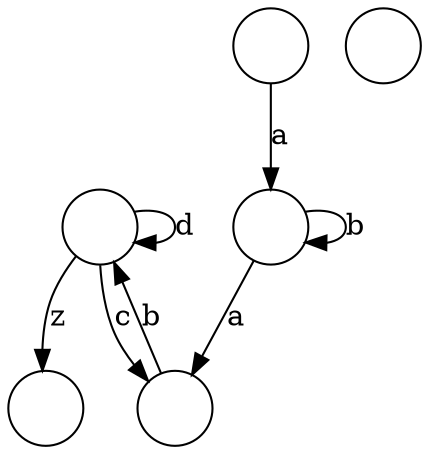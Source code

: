digraph G {
node [shape=circle width=0.5 label=""]
{
	w33;w20;w8;w3;w2;w1;
	w1 -> w2 [label="a"];
	w2 -> w2 [label="b"];
	w2 -> w3 [label="a"];
	w3 -> w8 [label="b"];
	w8 -> w3 [label="c"];
	w8 -> w8 [label="d"];
	w8 -> w33 [label="z"];
}
}